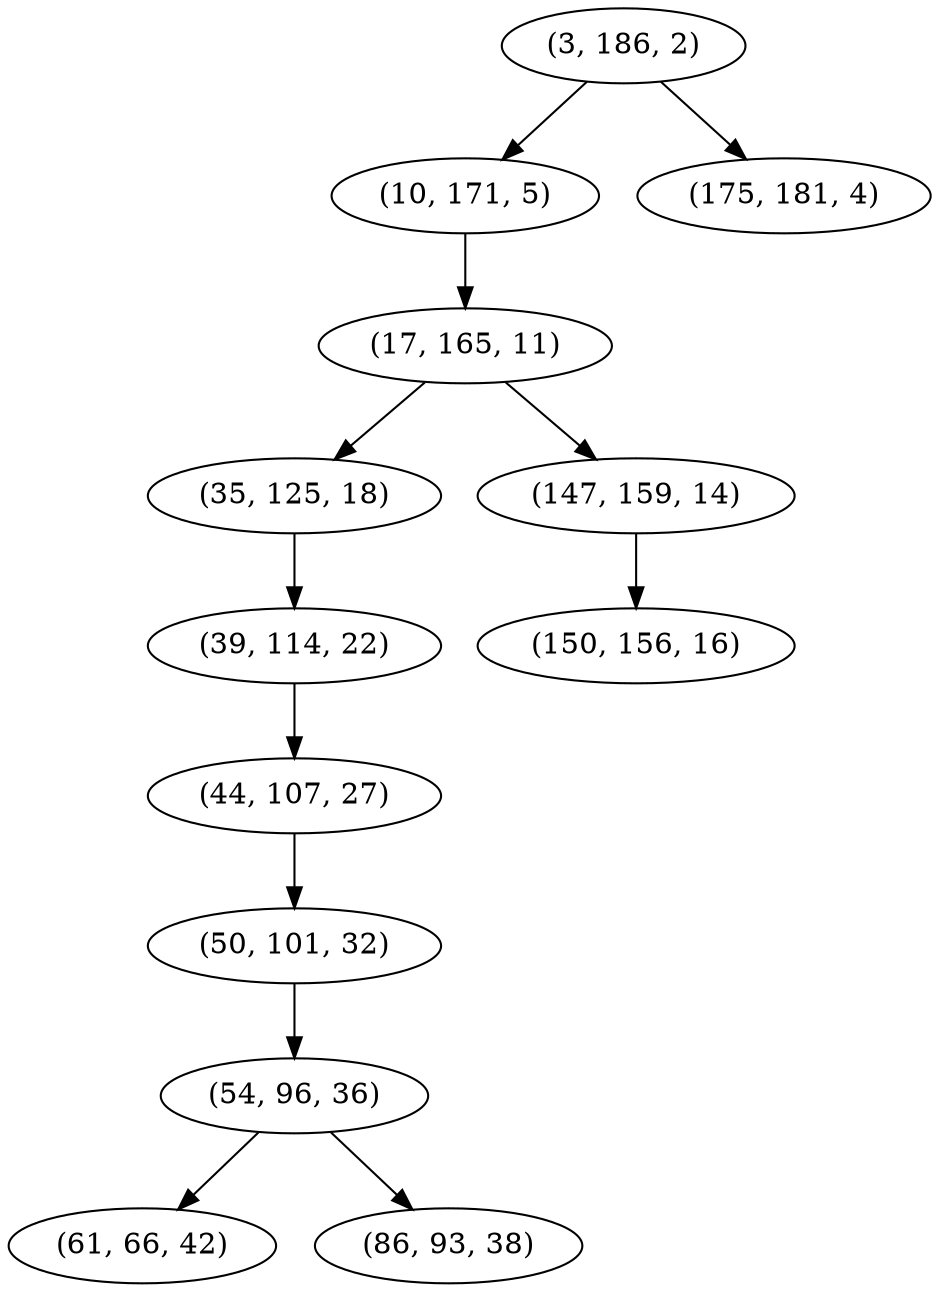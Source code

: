 digraph tree {
    "(3, 186, 2)";
    "(10, 171, 5)";
    "(17, 165, 11)";
    "(35, 125, 18)";
    "(39, 114, 22)";
    "(44, 107, 27)";
    "(50, 101, 32)";
    "(54, 96, 36)";
    "(61, 66, 42)";
    "(86, 93, 38)";
    "(147, 159, 14)";
    "(150, 156, 16)";
    "(175, 181, 4)";
    "(3, 186, 2)" -> "(10, 171, 5)";
    "(3, 186, 2)" -> "(175, 181, 4)";
    "(10, 171, 5)" -> "(17, 165, 11)";
    "(17, 165, 11)" -> "(35, 125, 18)";
    "(17, 165, 11)" -> "(147, 159, 14)";
    "(35, 125, 18)" -> "(39, 114, 22)";
    "(39, 114, 22)" -> "(44, 107, 27)";
    "(44, 107, 27)" -> "(50, 101, 32)";
    "(50, 101, 32)" -> "(54, 96, 36)";
    "(54, 96, 36)" -> "(61, 66, 42)";
    "(54, 96, 36)" -> "(86, 93, 38)";
    "(147, 159, 14)" -> "(150, 156, 16)";
}
